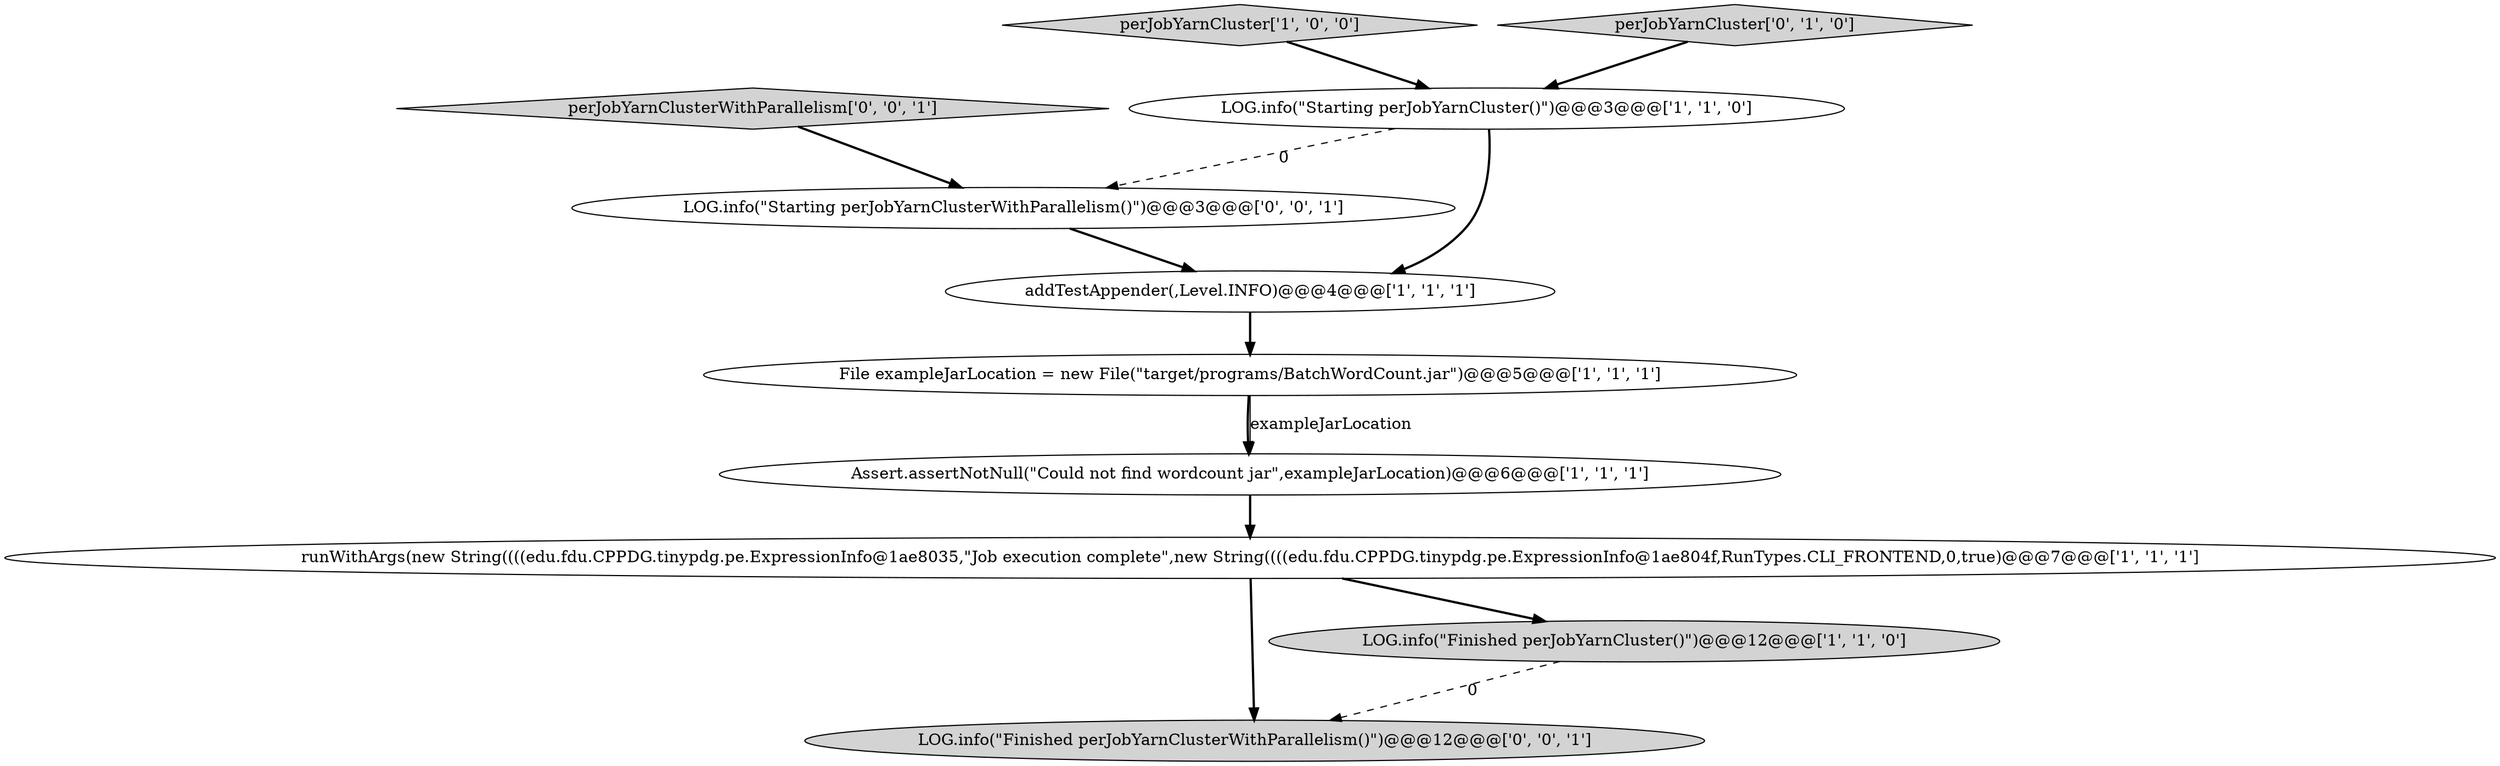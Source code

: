 digraph {
5 [style = filled, label = "Assert.assertNotNull(\"Could not find wordcount jar\",exampleJarLocation)@@@6@@@['1', '1', '1']", fillcolor = white, shape = ellipse image = "AAA0AAABBB1BBB"];
3 [style = filled, label = "File exampleJarLocation = new File(\"target/programs/BatchWordCount.jar\")@@@5@@@['1', '1', '1']", fillcolor = white, shape = ellipse image = "AAA0AAABBB1BBB"];
10 [style = filled, label = "perJobYarnClusterWithParallelism['0', '0', '1']", fillcolor = lightgray, shape = diamond image = "AAA0AAABBB3BBB"];
2 [style = filled, label = "runWithArgs(new String((((edu.fdu.CPPDG.tinypdg.pe.ExpressionInfo@1ae8035,\"Job execution complete\",new String((((edu.fdu.CPPDG.tinypdg.pe.ExpressionInfo@1ae804f,RunTypes.CLI_FRONTEND,0,true)@@@7@@@['1', '1', '1']", fillcolor = white, shape = ellipse image = "AAA0AAABBB1BBB"];
6 [style = filled, label = "perJobYarnCluster['1', '0', '0']", fillcolor = lightgray, shape = diamond image = "AAA0AAABBB1BBB"];
9 [style = filled, label = "LOG.info(\"Finished perJobYarnClusterWithParallelism()\")@@@12@@@['0', '0', '1']", fillcolor = lightgray, shape = ellipse image = "AAA0AAABBB3BBB"];
1 [style = filled, label = "addTestAppender(,Level.INFO)@@@4@@@['1', '1', '1']", fillcolor = white, shape = ellipse image = "AAA0AAABBB1BBB"];
4 [style = filled, label = "LOG.info(\"Starting perJobYarnCluster()\")@@@3@@@['1', '1', '0']", fillcolor = white, shape = ellipse image = "AAA0AAABBB1BBB"];
7 [style = filled, label = "perJobYarnCluster['0', '1', '0']", fillcolor = lightgray, shape = diamond image = "AAA0AAABBB2BBB"];
0 [style = filled, label = "LOG.info(\"Finished perJobYarnCluster()\")@@@12@@@['1', '1', '0']", fillcolor = lightgray, shape = ellipse image = "AAA0AAABBB1BBB"];
8 [style = filled, label = "LOG.info(\"Starting perJobYarnClusterWithParallelism()\")@@@3@@@['0', '0', '1']", fillcolor = white, shape = ellipse image = "AAA0AAABBB3BBB"];
1->3 [style = bold, label=""];
8->1 [style = bold, label=""];
6->4 [style = bold, label=""];
5->2 [style = bold, label=""];
3->5 [style = bold, label=""];
2->0 [style = bold, label=""];
4->1 [style = bold, label=""];
0->9 [style = dashed, label="0"];
7->4 [style = bold, label=""];
2->9 [style = bold, label=""];
10->8 [style = bold, label=""];
3->5 [style = solid, label="exampleJarLocation"];
4->8 [style = dashed, label="0"];
}
